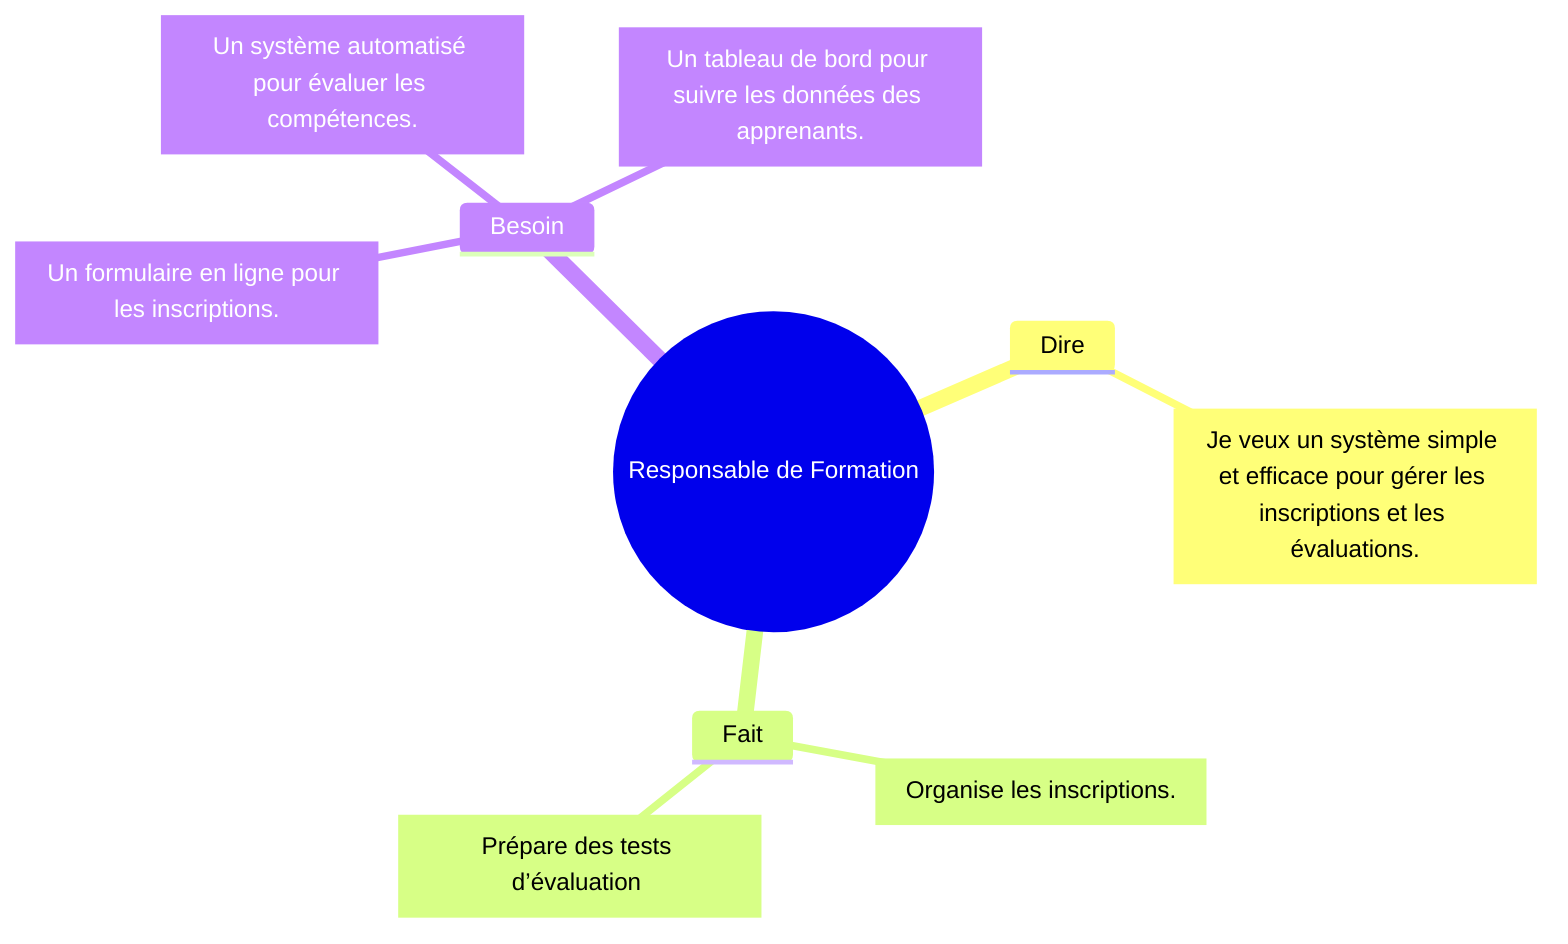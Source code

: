 mindmap
  root((Responsable de Formation))
    Dire
      Dire["Je veux un système simple et efficace pour gérer les inscriptions et les évaluations."]
    Fait
      Fait["Organise  les inscriptions."]
      Fait["Prépare des tests d’évaluation "]
    Besoin
      Besoin["Un formulaire en ligne pour les inscriptions."]
      Besoin["Un système automatisé pour évaluer les compétences."]
      Besoin["Un tableau de bord pour suivre les données des apprenants."]